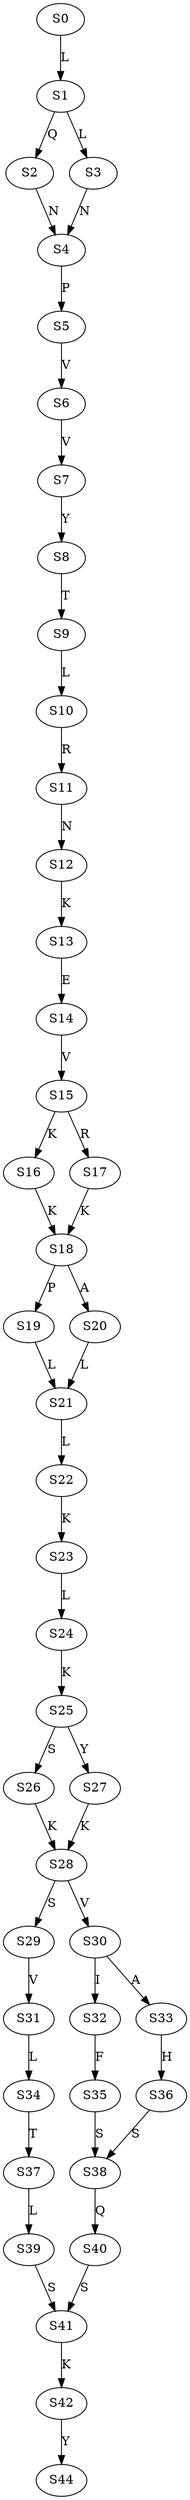 strict digraph  {
	S0 -> S1 [ label = L ];
	S1 -> S2 [ label = Q ];
	S1 -> S3 [ label = L ];
	S2 -> S4 [ label = N ];
	S3 -> S4 [ label = N ];
	S4 -> S5 [ label = P ];
	S5 -> S6 [ label = V ];
	S6 -> S7 [ label = V ];
	S7 -> S8 [ label = Y ];
	S8 -> S9 [ label = T ];
	S9 -> S10 [ label = L ];
	S10 -> S11 [ label = R ];
	S11 -> S12 [ label = N ];
	S12 -> S13 [ label = K ];
	S13 -> S14 [ label = E ];
	S14 -> S15 [ label = V ];
	S15 -> S16 [ label = K ];
	S15 -> S17 [ label = R ];
	S16 -> S18 [ label = K ];
	S17 -> S18 [ label = K ];
	S18 -> S19 [ label = P ];
	S18 -> S20 [ label = A ];
	S19 -> S21 [ label = L ];
	S20 -> S21 [ label = L ];
	S21 -> S22 [ label = L ];
	S22 -> S23 [ label = K ];
	S23 -> S24 [ label = L ];
	S24 -> S25 [ label = K ];
	S25 -> S26 [ label = S ];
	S25 -> S27 [ label = Y ];
	S26 -> S28 [ label = K ];
	S27 -> S28 [ label = K ];
	S28 -> S29 [ label = S ];
	S28 -> S30 [ label = V ];
	S29 -> S31 [ label = V ];
	S30 -> S32 [ label = I ];
	S30 -> S33 [ label = A ];
	S31 -> S34 [ label = L ];
	S32 -> S35 [ label = F ];
	S33 -> S36 [ label = H ];
	S34 -> S37 [ label = T ];
	S35 -> S38 [ label = S ];
	S36 -> S38 [ label = S ];
	S37 -> S39 [ label = L ];
	S38 -> S40 [ label = Q ];
	S39 -> S41 [ label = S ];
	S40 -> S41 [ label = S ];
	S41 -> S42 [ label = K ];
	S42 -> S44 [ label = Y ];
}

